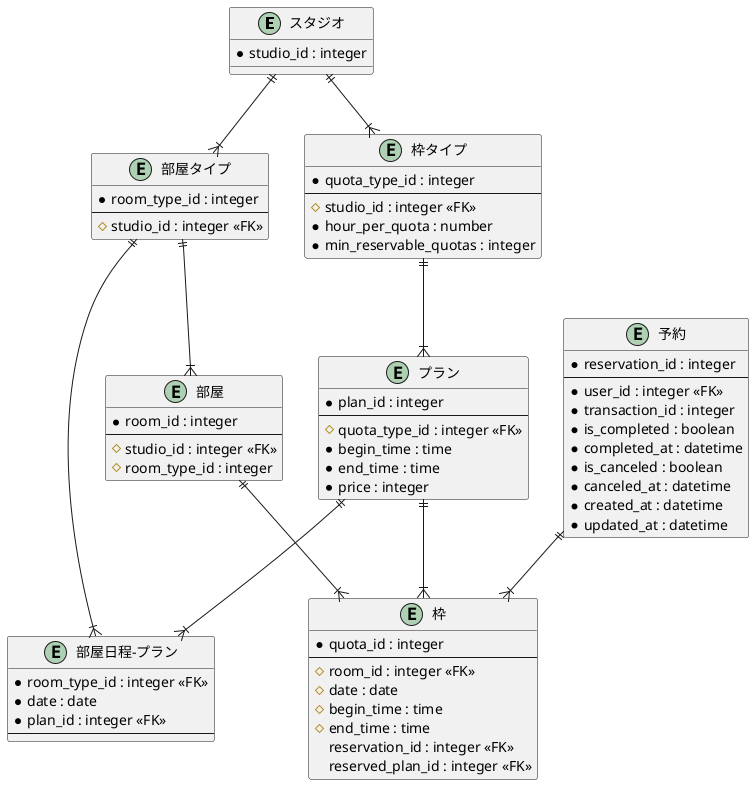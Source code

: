 @startuml

entity "スタジオ" as Studio {
    * studio_id : integer
}

entity "部屋タイプ" as RoomType {
    * room_type_id : integer
    --
    # studio_id : integer <<FK>>
}

entity "部屋" as Room {
    * room_id : integer
    --
    # studio_id : integer <<FK>>
    # room_type_id : integer
}

' 部屋日程プランでroom_date_idに該当するplan_idを複数取得し、さらにbegin_timeとend_timeで検索をかけて、残ったplan_idがその枠で予約可能なプラン
entity "枠" as Quota {
    * quota_id : integer
    --
    # room_id : integer <<FK>>
    # date : date
    # begin_time : time
    # end_time : time
    reservation_id : integer <<FK>>
    reserved_plan_id : integer <<FK>>
}

entity "枠タイプ" as QuotaType {
    * quota_type_id : integer
    --
    # studio_id : integer <<FK>>
    * hour_per_quota : number
    * min_reservable_quotas : integer
}

entity "プラン" as Plan {
    * plan_id : integer
    --
    # quota_type_id : integer <<FK>>
    * begin_time : time
    * end_time : time
    * price : integer
}

entity "部屋日程-プラン" as RoomTypeDatePlan {
    * room_type_id : integer <<FK>>
    * date : date
    * plan_id : integer <<FK>>
    --
}

entity "予約" as Reservation {
    * reservation_id : integer
    --
    * user_id : integer <<FK>>
    * transaction_id : integer
    * is_completed : boolean
    * completed_at : datetime
    * is_canceled : boolean
    * canceled_at : datetime
    * created_at : datetime
    * updated_at : datetime
}


Studio ||--|{ RoomType
RoomType ||--|{ Room
Studio ||--|{ QuotaType
QuotaType ||--|{ Plan
Plan ||--|{ RoomTypeDatePlan
RoomType ||--|{ RoomTypeDatePlan
Room ||--|{ Quota
Reservation ||--|{ Quota
Plan ||--|{ Quota

@enduml